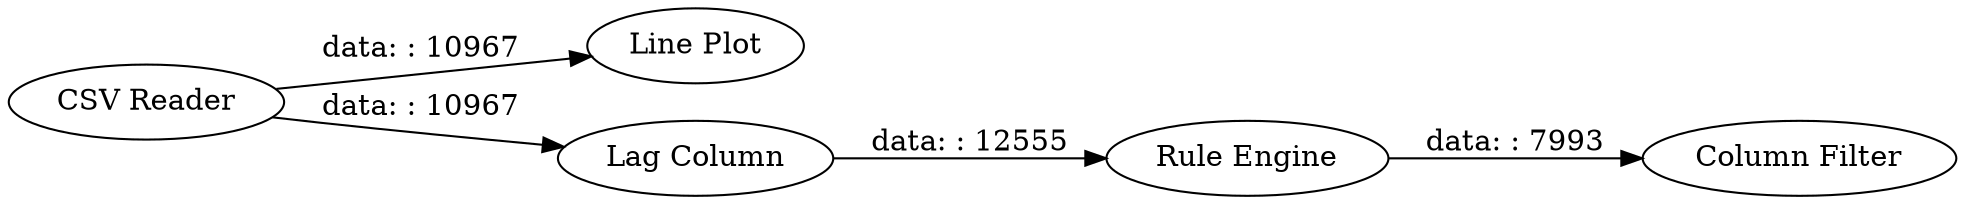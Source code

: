 digraph {
	"847999053193133052_5" [label="Line Plot"]
	"847999053193133052_1" [label="CSV Reader"]
	"847999053193133052_2" [label="Lag Column"]
	"847999053193133052_4" [label="Column Filter"]
	"847999053193133052_3" [label="Rule Engine"]
	"847999053193133052_2" -> "847999053193133052_3" [label="data: : 12555"]
	"847999053193133052_1" -> "847999053193133052_2" [label="data: : 10967"]
	"847999053193133052_3" -> "847999053193133052_4" [label="data: : 7993"]
	"847999053193133052_1" -> "847999053193133052_5" [label="data: : 10967"]
	rankdir=LR
}
